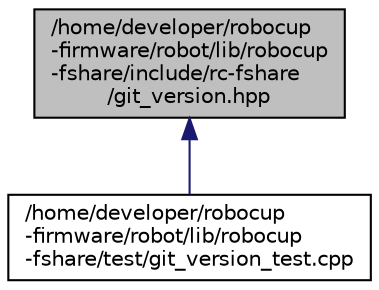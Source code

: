 digraph "/home/developer/robocup-firmware/robot/lib/robocup-fshare/include/rc-fshare/git_version.hpp"
{
  edge [fontname="Helvetica",fontsize="10",labelfontname="Helvetica",labelfontsize="10"];
  node [fontname="Helvetica",fontsize="10",shape=record];
  Node1 [label="/home/developer/robocup\l-firmware/robot/lib/robocup\l-fshare/include/rc-fshare\l/git_version.hpp",height=0.2,width=0.4,color="black", fillcolor="grey75", style="filled", fontcolor="black"];
  Node1 -> Node2 [dir="back",color="midnightblue",fontsize="10",style="solid",fontname="Helvetica"];
  Node2 [label="/home/developer/robocup\l-firmware/robot/lib/robocup\l-fshare/test/git_version_test.cpp",height=0.2,width=0.4,color="black", fillcolor="white", style="filled",URL="$git__version__test_8cpp.html"];
}
